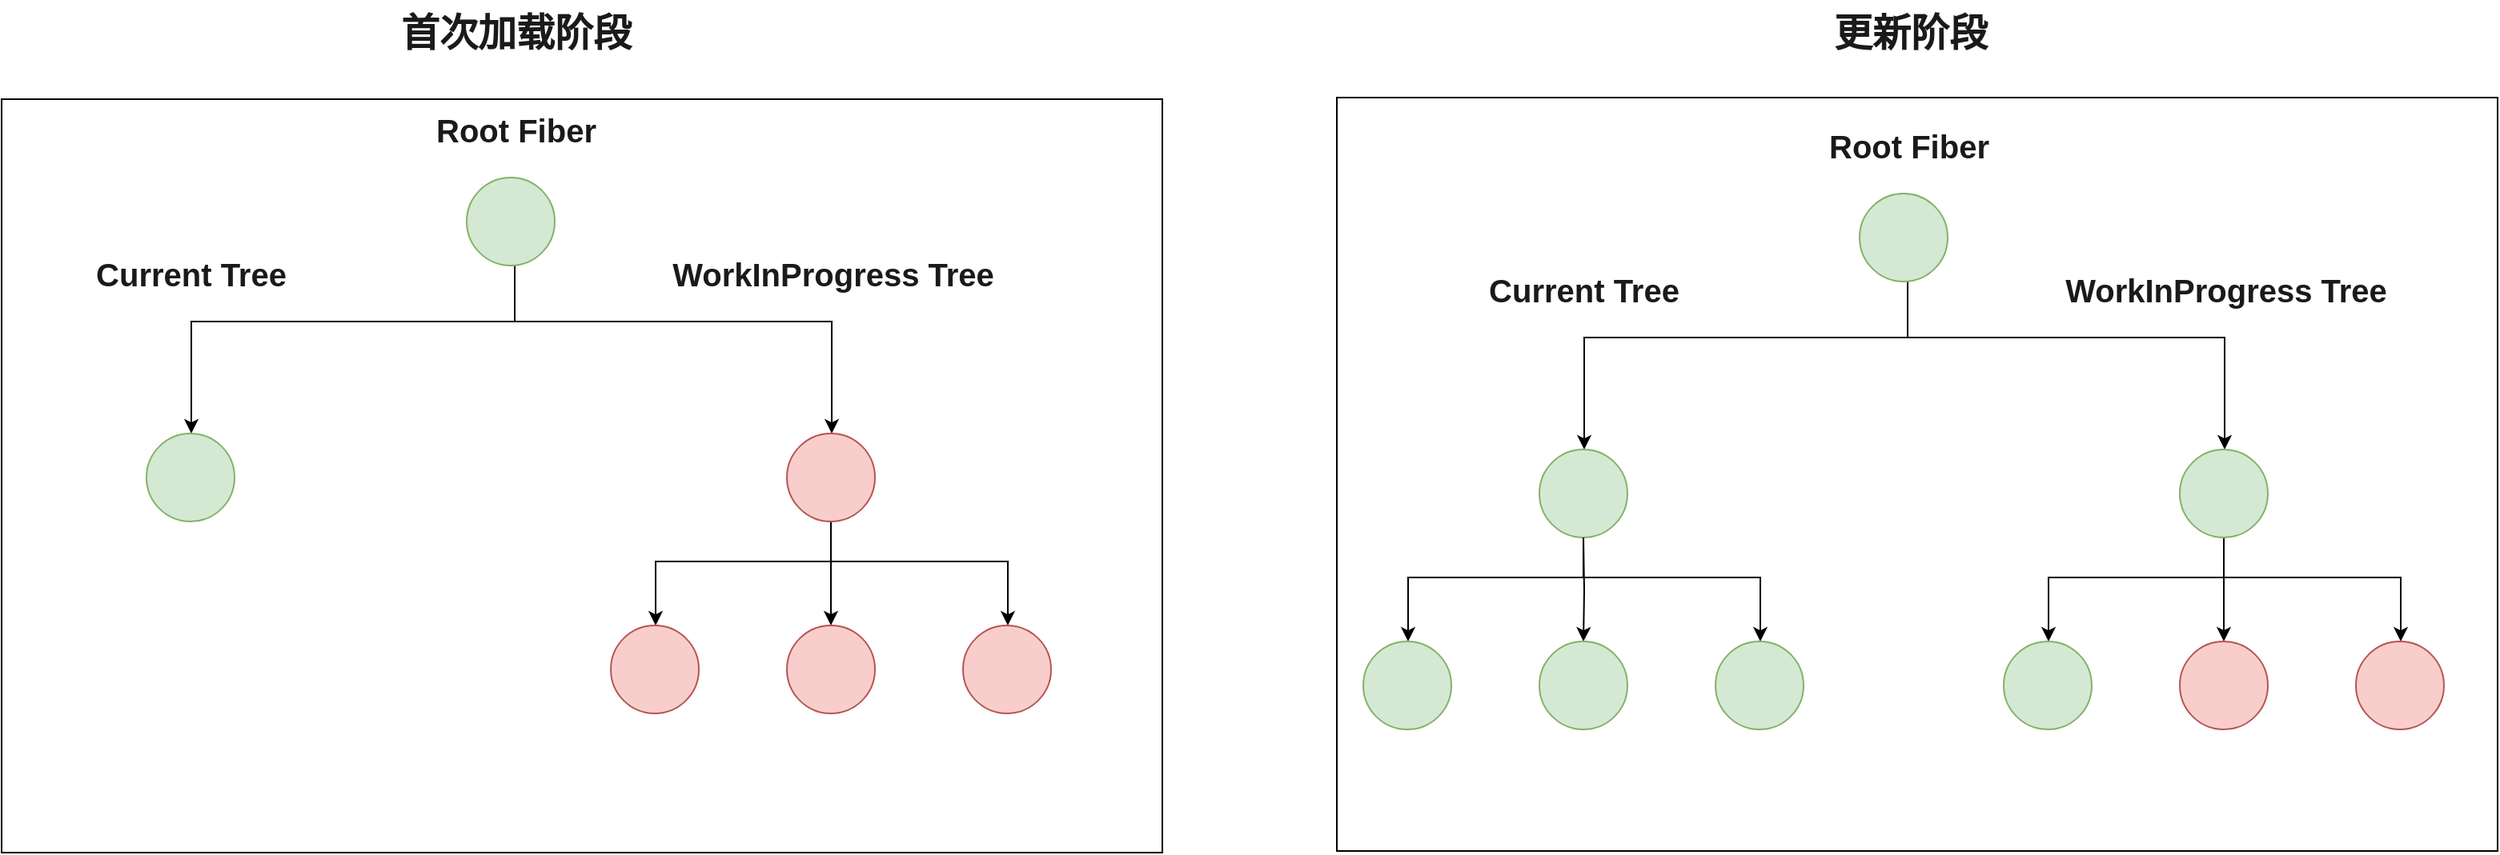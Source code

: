 <mxfile version="20.4.1" type="github">
  <diagram id="uXwy7UbzzSJ_gQlFxIED" name="第 1 页">
    <mxGraphModel dx="1673" dy="896" grid="0" gridSize="10" guides="1" tooltips="1" connect="1" arrows="1" fold="1" page="1" pageScale="1" pageWidth="1654" pageHeight="1169" math="0" shadow="0">
      <root>
        <mxCell id="0" />
        <mxCell id="1" parent="0" />
        <mxCell id="TLRT40l-uYxd2xCMNAhG-42" value="" style="rounded=0;whiteSpace=wrap;html=1;fontSize=20;" vertex="1" parent="1">
          <mxGeometry x="48" y="232" width="725" height="471" as="geometry" />
        </mxCell>
        <mxCell id="TLRT40l-uYxd2xCMNAhG-41" value="" style="rounded=0;whiteSpace=wrap;html=1;fontSize=20;" vertex="1" parent="1">
          <mxGeometry x="882" y="231" width="725" height="471" as="geometry" />
        </mxCell>
        <mxCell id="TLRT40l-uYxd2xCMNAhG-6" style="edgeStyle=orthogonalEdgeStyle;rounded=0;orthogonalLoop=1;jettySize=auto;html=1;fontColor=#5C5C5C;" edge="1" parent="1" source="TLRT40l-uYxd2xCMNAhG-3" target="TLRT40l-uYxd2xCMNAhG-4">
          <mxGeometry relative="1" as="geometry">
            <Array as="points">
              <mxPoint x="368.5" y="371" />
              <mxPoint x="166.5" y="371" />
            </Array>
          </mxGeometry>
        </mxCell>
        <mxCell id="TLRT40l-uYxd2xCMNAhG-7" style="edgeStyle=orthogonalEdgeStyle;rounded=0;orthogonalLoop=1;jettySize=auto;html=1;fontColor=#5C5C5C;" edge="1" parent="1" source="TLRT40l-uYxd2xCMNAhG-3" target="TLRT40l-uYxd2xCMNAhG-5">
          <mxGeometry relative="1" as="geometry">
            <Array as="points">
              <mxPoint x="368.5" y="371" />
              <mxPoint x="566.5" y="371" />
            </Array>
          </mxGeometry>
        </mxCell>
        <mxCell id="TLRT40l-uYxd2xCMNAhG-3" value="" style="ellipse;whiteSpace=wrap;html=1;aspect=fixed;fillColor=#d5e8d4;strokeColor=#82b366;" vertex="1" parent="1">
          <mxGeometry x="338.5" y="281" width="55" height="55" as="geometry" />
        </mxCell>
        <mxCell id="TLRT40l-uYxd2xCMNAhG-4" value="" style="ellipse;whiteSpace=wrap;html=1;aspect=fixed;fillColor=#d5e8d4;strokeColor=#82b366;" vertex="1" parent="1">
          <mxGeometry x="138.5" y="441" width="55" height="55" as="geometry" />
        </mxCell>
        <mxCell id="TLRT40l-uYxd2xCMNAhG-14" style="edgeStyle=orthogonalEdgeStyle;rounded=0;orthogonalLoop=1;jettySize=auto;html=1;fontSize=20;fontColor=#5C5C5C;" edge="1" parent="1" source="TLRT40l-uYxd2xCMNAhG-5" target="TLRT40l-uYxd2xCMNAhG-9">
          <mxGeometry relative="1" as="geometry">
            <Array as="points">
              <mxPoint x="566.5" y="521" />
              <mxPoint x="456.5" y="521" />
            </Array>
          </mxGeometry>
        </mxCell>
        <mxCell id="TLRT40l-uYxd2xCMNAhG-15" style="edgeStyle=orthogonalEdgeStyle;rounded=0;orthogonalLoop=1;jettySize=auto;html=1;fontSize=20;fontColor=#5C5C5C;" edge="1" parent="1" source="TLRT40l-uYxd2xCMNAhG-5" target="TLRT40l-uYxd2xCMNAhG-8">
          <mxGeometry relative="1" as="geometry" />
        </mxCell>
        <mxCell id="TLRT40l-uYxd2xCMNAhG-16" style="edgeStyle=orthogonalEdgeStyle;rounded=0;orthogonalLoop=1;jettySize=auto;html=1;fontSize=20;fontColor=#5C5C5C;" edge="1" parent="1" source="TLRT40l-uYxd2xCMNAhG-5" target="TLRT40l-uYxd2xCMNAhG-10">
          <mxGeometry relative="1" as="geometry">
            <Array as="points">
              <mxPoint x="566.5" y="521" />
              <mxPoint x="676.5" y="521" />
            </Array>
          </mxGeometry>
        </mxCell>
        <mxCell id="TLRT40l-uYxd2xCMNAhG-5" value="" style="ellipse;whiteSpace=wrap;html=1;aspect=fixed;fillColor=#f8cecc;strokeColor=#b85450;" vertex="1" parent="1">
          <mxGeometry x="538.5" y="441" width="55" height="55" as="geometry" />
        </mxCell>
        <mxCell id="TLRT40l-uYxd2xCMNAhG-8" value="" style="ellipse;whiteSpace=wrap;html=1;aspect=fixed;fillColor=#f8cecc;strokeColor=#b85450;" vertex="1" parent="1">
          <mxGeometry x="538.5" y="561" width="55" height="55" as="geometry" />
        </mxCell>
        <mxCell id="TLRT40l-uYxd2xCMNAhG-9" value="" style="ellipse;whiteSpace=wrap;html=1;aspect=fixed;fillColor=#f8cecc;strokeColor=#b85450;" vertex="1" parent="1">
          <mxGeometry x="428.5" y="561" width="55" height="55" as="geometry" />
        </mxCell>
        <mxCell id="TLRT40l-uYxd2xCMNAhG-10" value="" style="ellipse;whiteSpace=wrap;html=1;aspect=fixed;fillColor=#f8cecc;strokeColor=#b85450;" vertex="1" parent="1">
          <mxGeometry x="648.5" y="561" width="55" height="55" as="geometry" />
        </mxCell>
        <mxCell id="TLRT40l-uYxd2xCMNAhG-13" value="Root Fiber" style="text;html=1;resizable=0;autosize=1;align=center;verticalAlign=middle;points=[];fillColor=none;strokeColor=none;rounded=0;fontColor=#1A1A1A;fontSize=20;fontStyle=1" vertex="1" parent="1">
          <mxGeometry x="308.5" y="231" width="120" height="40" as="geometry" />
        </mxCell>
        <mxCell id="TLRT40l-uYxd2xCMNAhG-17" value="Current Tree" style="text;html=1;resizable=0;autosize=1;align=center;verticalAlign=middle;points=[];fillColor=none;strokeColor=none;rounded=0;fontColor=#1A1A1A;fontSize=20;fontStyle=1" vertex="1" parent="1">
          <mxGeometry x="96" y="321" width="140" height="40" as="geometry" />
        </mxCell>
        <mxCell id="TLRT40l-uYxd2xCMNAhG-18" value="WorkInProgress Tree" style="text;html=1;resizable=0;autosize=1;align=center;verticalAlign=middle;points=[];fillColor=none;strokeColor=none;rounded=0;fontColor=#1A1A1A;fontSize=20;fontStyle=1" vertex="1" parent="1">
          <mxGeometry x="457" y="323" width="219" height="36" as="geometry" />
        </mxCell>
        <mxCell id="TLRT40l-uYxd2xCMNAhG-19" style="edgeStyle=orthogonalEdgeStyle;rounded=0;orthogonalLoop=1;jettySize=auto;html=1;fontColor=#5C5C5C;" edge="1" parent="1" source="TLRT40l-uYxd2xCMNAhG-21" target="TLRT40l-uYxd2xCMNAhG-22">
          <mxGeometry relative="1" as="geometry">
            <Array as="points">
              <mxPoint x="1238.5" y="381" />
              <mxPoint x="1036.5" y="381" />
            </Array>
          </mxGeometry>
        </mxCell>
        <mxCell id="TLRT40l-uYxd2xCMNAhG-20" style="edgeStyle=orthogonalEdgeStyle;rounded=0;orthogonalLoop=1;jettySize=auto;html=1;fontColor=#5C5C5C;" edge="1" parent="1" source="TLRT40l-uYxd2xCMNAhG-21" target="TLRT40l-uYxd2xCMNAhG-26">
          <mxGeometry relative="1" as="geometry">
            <Array as="points">
              <mxPoint x="1238.5" y="381" />
              <mxPoint x="1436.5" y="381" />
            </Array>
          </mxGeometry>
        </mxCell>
        <mxCell id="TLRT40l-uYxd2xCMNAhG-21" value="" style="ellipse;whiteSpace=wrap;html=1;aspect=fixed;fillColor=#d5e8d4;strokeColor=#82b366;" vertex="1" parent="1">
          <mxGeometry x="1208.5" y="291" width="55" height="55" as="geometry" />
        </mxCell>
        <mxCell id="TLRT40l-uYxd2xCMNAhG-22" value="" style="ellipse;whiteSpace=wrap;html=1;aspect=fixed;fillColor=#d5e8d4;strokeColor=#82b366;" vertex="1" parent="1">
          <mxGeometry x="1008.5" y="451" width="55" height="55" as="geometry" />
        </mxCell>
        <mxCell id="TLRT40l-uYxd2xCMNAhG-23" style="edgeStyle=orthogonalEdgeStyle;rounded=0;orthogonalLoop=1;jettySize=auto;html=1;fontSize=20;fontColor=#5C5C5C;" edge="1" parent="1" source="TLRT40l-uYxd2xCMNAhG-26" target="TLRT40l-uYxd2xCMNAhG-28">
          <mxGeometry relative="1" as="geometry">
            <Array as="points">
              <mxPoint x="1436.5" y="531" />
              <mxPoint x="1326.5" y="531" />
            </Array>
          </mxGeometry>
        </mxCell>
        <mxCell id="TLRT40l-uYxd2xCMNAhG-24" style="edgeStyle=orthogonalEdgeStyle;rounded=0;orthogonalLoop=1;jettySize=auto;html=1;fontSize=20;fontColor=#5C5C5C;" edge="1" parent="1" source="TLRT40l-uYxd2xCMNAhG-26" target="TLRT40l-uYxd2xCMNAhG-27">
          <mxGeometry relative="1" as="geometry" />
        </mxCell>
        <mxCell id="TLRT40l-uYxd2xCMNAhG-25" style="edgeStyle=orthogonalEdgeStyle;rounded=0;orthogonalLoop=1;jettySize=auto;html=1;fontSize=20;fontColor=#5C5C5C;" edge="1" parent="1" source="TLRT40l-uYxd2xCMNAhG-26" target="TLRT40l-uYxd2xCMNAhG-29">
          <mxGeometry relative="1" as="geometry">
            <Array as="points">
              <mxPoint x="1436.5" y="531" />
              <mxPoint x="1546.5" y="531" />
            </Array>
          </mxGeometry>
        </mxCell>
        <mxCell id="TLRT40l-uYxd2xCMNAhG-26" value="" style="ellipse;whiteSpace=wrap;html=1;aspect=fixed;fillColor=#d5e8d4;strokeColor=#82b366;" vertex="1" parent="1">
          <mxGeometry x="1408.5" y="451" width="55" height="55" as="geometry" />
        </mxCell>
        <mxCell id="TLRT40l-uYxd2xCMNAhG-27" value="" style="ellipse;whiteSpace=wrap;html=1;aspect=fixed;fillColor=#f8cecc;strokeColor=#b85450;" vertex="1" parent="1">
          <mxGeometry x="1408.5" y="571" width="55" height="55" as="geometry" />
        </mxCell>
        <mxCell id="TLRT40l-uYxd2xCMNAhG-28" value="" style="ellipse;whiteSpace=wrap;html=1;aspect=fixed;fillColor=#d5e8d4;strokeColor=#82b366;" vertex="1" parent="1">
          <mxGeometry x="1298.5" y="571" width="55" height="55" as="geometry" />
        </mxCell>
        <mxCell id="TLRT40l-uYxd2xCMNAhG-29" value="" style="ellipse;whiteSpace=wrap;html=1;aspect=fixed;fillColor=#f8cecc;strokeColor=#b85450;" vertex="1" parent="1">
          <mxGeometry x="1518.5" y="571" width="55" height="55" as="geometry" />
        </mxCell>
        <mxCell id="TLRT40l-uYxd2xCMNAhG-30" value="Root Fiber" style="text;html=1;resizable=0;autosize=1;align=center;verticalAlign=middle;points=[];fillColor=none;strokeColor=none;rounded=0;fontColor=#1A1A1A;fontSize=20;fontStyle=1" vertex="1" parent="1">
          <mxGeometry x="1178.5" y="241" width="120" height="40" as="geometry" />
        </mxCell>
        <mxCell id="TLRT40l-uYxd2xCMNAhG-31" value="Current Tree" style="text;html=1;resizable=0;autosize=1;align=center;verticalAlign=middle;points=[];fillColor=none;strokeColor=none;rounded=0;fontColor=#1A1A1A;fontSize=20;fontStyle=1" vertex="1" parent="1">
          <mxGeometry x="966" y="331" width="140" height="40" as="geometry" />
        </mxCell>
        <mxCell id="TLRT40l-uYxd2xCMNAhG-32" value="WorkInProgress Tree" style="text;html=1;resizable=0;autosize=1;align=center;verticalAlign=middle;points=[];fillColor=none;strokeColor=none;rounded=0;fontColor=#1A1A1A;fontSize=20;fontStyle=1" vertex="1" parent="1">
          <mxGeometry x="1327" y="333" width="219" height="36" as="geometry" />
        </mxCell>
        <mxCell id="TLRT40l-uYxd2xCMNAhG-33" style="edgeStyle=orthogonalEdgeStyle;rounded=0;orthogonalLoop=1;jettySize=auto;html=1;fontSize=20;fontColor=#5C5C5C;" edge="1" parent="1" target="TLRT40l-uYxd2xCMNAhG-37">
          <mxGeometry relative="1" as="geometry">
            <Array as="points">
              <mxPoint x="1036.5" y="531" />
              <mxPoint x="926.5" y="531" />
            </Array>
            <mxPoint x="1036" y="506" as="sourcePoint" />
          </mxGeometry>
        </mxCell>
        <mxCell id="TLRT40l-uYxd2xCMNAhG-34" style="edgeStyle=orthogonalEdgeStyle;rounded=0;orthogonalLoop=1;jettySize=auto;html=1;fontSize=20;fontColor=#5C5C5C;" edge="1" parent="1" target="TLRT40l-uYxd2xCMNAhG-36">
          <mxGeometry relative="1" as="geometry">
            <mxPoint x="1036" y="506" as="sourcePoint" />
          </mxGeometry>
        </mxCell>
        <mxCell id="TLRT40l-uYxd2xCMNAhG-35" style="edgeStyle=orthogonalEdgeStyle;rounded=0;orthogonalLoop=1;jettySize=auto;html=1;fontSize=20;fontColor=#5C5C5C;" edge="1" parent="1" target="TLRT40l-uYxd2xCMNAhG-38">
          <mxGeometry relative="1" as="geometry">
            <Array as="points">
              <mxPoint x="1036.5" y="531" />
              <mxPoint x="1146.5" y="531" />
            </Array>
            <mxPoint x="1036" y="506" as="sourcePoint" />
          </mxGeometry>
        </mxCell>
        <mxCell id="TLRT40l-uYxd2xCMNAhG-36" value="" style="ellipse;whiteSpace=wrap;html=1;aspect=fixed;fillColor=#d5e8d4;strokeColor=#82b366;" vertex="1" parent="1">
          <mxGeometry x="1008.5" y="571" width="55" height="55" as="geometry" />
        </mxCell>
        <mxCell id="TLRT40l-uYxd2xCMNAhG-37" value="" style="ellipse;whiteSpace=wrap;html=1;aspect=fixed;fillColor=#d5e8d4;strokeColor=#82b366;" vertex="1" parent="1">
          <mxGeometry x="898.5" y="571" width="55" height="55" as="geometry" />
        </mxCell>
        <mxCell id="TLRT40l-uYxd2xCMNAhG-38" value="" style="ellipse;whiteSpace=wrap;html=1;aspect=fixed;fillColor=#d5e8d4;strokeColor=#82b366;" vertex="1" parent="1">
          <mxGeometry x="1118.5" y="571" width="55" height="55" as="geometry" />
        </mxCell>
        <mxCell id="TLRT40l-uYxd2xCMNAhG-39" value="首次加载阶段" style="text;html=1;resizable=0;autosize=1;align=center;verticalAlign=middle;points=[];fillColor=none;strokeColor=none;rounded=0;fontColor=#1A1A1A;fontSize=24;fontStyle=1" vertex="1" parent="1">
          <mxGeometry x="287.5" y="170" width="162" height="41" as="geometry" />
        </mxCell>
        <mxCell id="TLRT40l-uYxd2xCMNAhG-40" value="更新阶段" style="text;html=1;resizable=0;autosize=1;align=center;verticalAlign=middle;points=[];fillColor=none;strokeColor=none;rounded=0;fontColor=#1A1A1A;fontSize=24;fontStyle=1" vertex="1" parent="1">
          <mxGeometry x="1183" y="170" width="114" height="41" as="geometry" />
        </mxCell>
      </root>
    </mxGraphModel>
  </diagram>
</mxfile>
